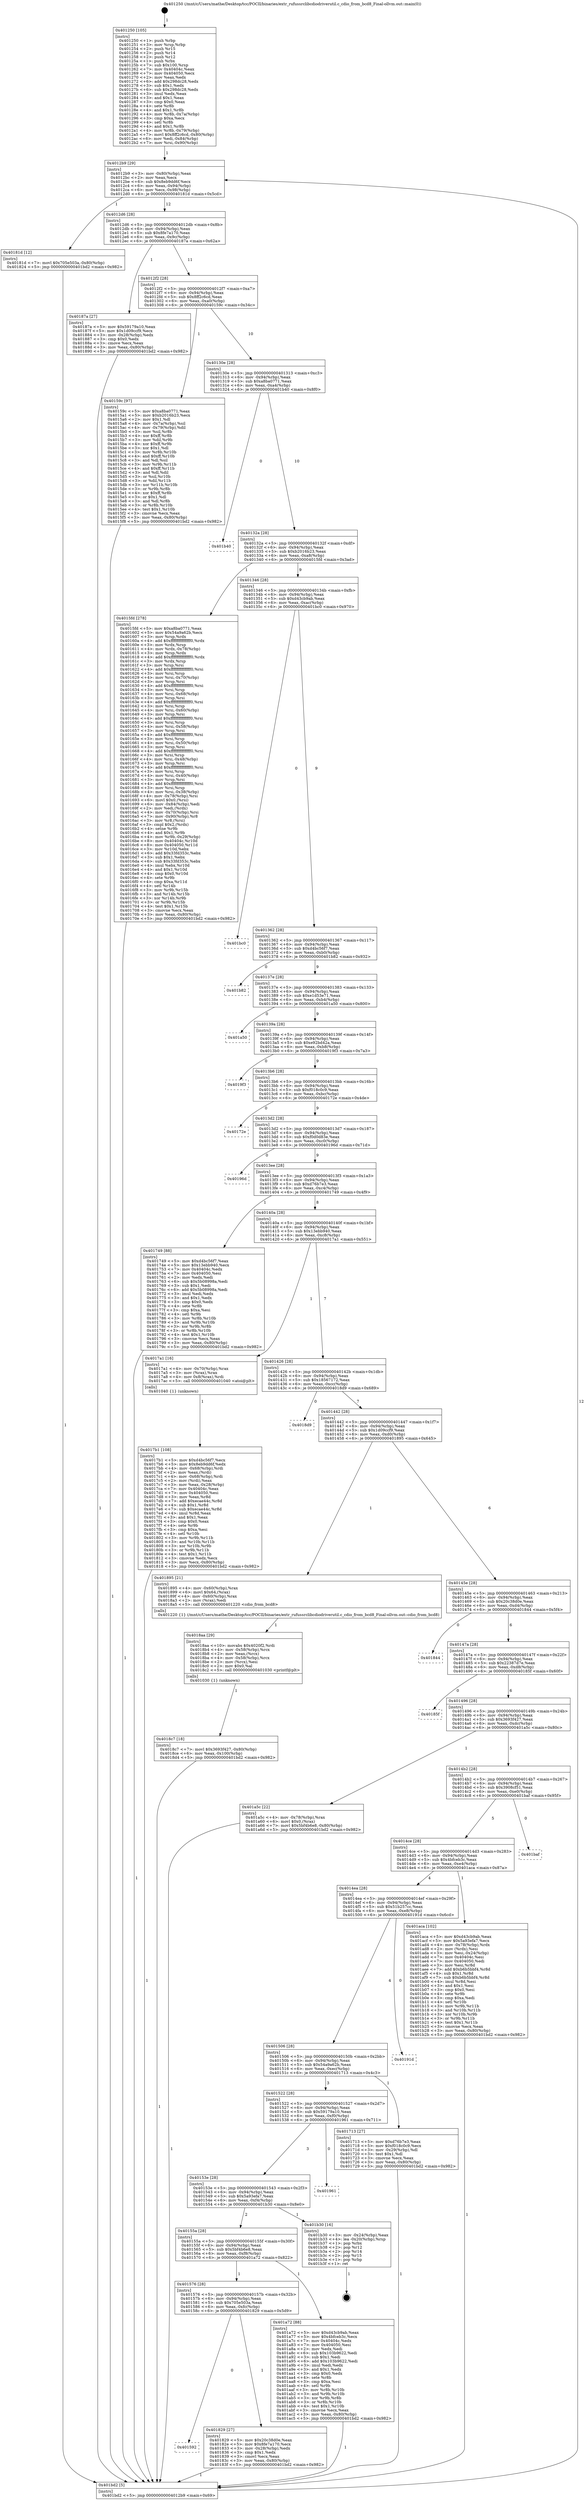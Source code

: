 digraph "0x401250" {
  label = "0x401250 (/mnt/c/Users/mathe/Desktop/tcc/POCII/binaries/extr_rufussrclibcdiodriverutil.c_cdio_from_bcd8_Final-ollvm.out::main(0))"
  labelloc = "t"
  node[shape=record]

  Entry [label="",width=0.3,height=0.3,shape=circle,fillcolor=black,style=filled]
  "0x4012b9" [label="{
     0x4012b9 [29]\l
     | [instrs]\l
     &nbsp;&nbsp;0x4012b9 \<+3\>: mov -0x80(%rbp),%eax\l
     &nbsp;&nbsp;0x4012bc \<+2\>: mov %eax,%ecx\l
     &nbsp;&nbsp;0x4012be \<+6\>: sub $0x8eb9dd6f,%ecx\l
     &nbsp;&nbsp;0x4012c4 \<+6\>: mov %eax,-0x94(%rbp)\l
     &nbsp;&nbsp;0x4012ca \<+6\>: mov %ecx,-0x98(%rbp)\l
     &nbsp;&nbsp;0x4012d0 \<+6\>: je 000000000040181d \<main+0x5cd\>\l
  }"]
  "0x40181d" [label="{
     0x40181d [12]\l
     | [instrs]\l
     &nbsp;&nbsp;0x40181d \<+7\>: movl $0x705e503a,-0x80(%rbp)\l
     &nbsp;&nbsp;0x401824 \<+5\>: jmp 0000000000401bd2 \<main+0x982\>\l
  }"]
  "0x4012d6" [label="{
     0x4012d6 [28]\l
     | [instrs]\l
     &nbsp;&nbsp;0x4012d6 \<+5\>: jmp 00000000004012db \<main+0x8b\>\l
     &nbsp;&nbsp;0x4012db \<+6\>: mov -0x94(%rbp),%eax\l
     &nbsp;&nbsp;0x4012e1 \<+5\>: sub $0x8fe7a170,%eax\l
     &nbsp;&nbsp;0x4012e6 \<+6\>: mov %eax,-0x9c(%rbp)\l
     &nbsp;&nbsp;0x4012ec \<+6\>: je 000000000040187a \<main+0x62a\>\l
  }"]
  Exit [label="",width=0.3,height=0.3,shape=circle,fillcolor=black,style=filled,peripheries=2]
  "0x40187a" [label="{
     0x40187a [27]\l
     | [instrs]\l
     &nbsp;&nbsp;0x40187a \<+5\>: mov $0x59179a10,%eax\l
     &nbsp;&nbsp;0x40187f \<+5\>: mov $0x1d09ccf9,%ecx\l
     &nbsp;&nbsp;0x401884 \<+3\>: mov -0x28(%rbp),%edx\l
     &nbsp;&nbsp;0x401887 \<+3\>: cmp $0x0,%edx\l
     &nbsp;&nbsp;0x40188a \<+3\>: cmove %ecx,%eax\l
     &nbsp;&nbsp;0x40188d \<+3\>: mov %eax,-0x80(%rbp)\l
     &nbsp;&nbsp;0x401890 \<+5\>: jmp 0000000000401bd2 \<main+0x982\>\l
  }"]
  "0x4012f2" [label="{
     0x4012f2 [28]\l
     | [instrs]\l
     &nbsp;&nbsp;0x4012f2 \<+5\>: jmp 00000000004012f7 \<main+0xa7\>\l
     &nbsp;&nbsp;0x4012f7 \<+6\>: mov -0x94(%rbp),%eax\l
     &nbsp;&nbsp;0x4012fd \<+5\>: sub $0x8ff2c6cd,%eax\l
     &nbsp;&nbsp;0x401302 \<+6\>: mov %eax,-0xa0(%rbp)\l
     &nbsp;&nbsp;0x401308 \<+6\>: je 000000000040159c \<main+0x34c\>\l
  }"]
  "0x4018c7" [label="{
     0x4018c7 [18]\l
     | [instrs]\l
     &nbsp;&nbsp;0x4018c7 \<+7\>: movl $0x3693f427,-0x80(%rbp)\l
     &nbsp;&nbsp;0x4018ce \<+6\>: mov %eax,-0x100(%rbp)\l
     &nbsp;&nbsp;0x4018d4 \<+5\>: jmp 0000000000401bd2 \<main+0x982\>\l
  }"]
  "0x40159c" [label="{
     0x40159c [97]\l
     | [instrs]\l
     &nbsp;&nbsp;0x40159c \<+5\>: mov $0xa8ba0771,%eax\l
     &nbsp;&nbsp;0x4015a1 \<+5\>: mov $0xb2016b23,%ecx\l
     &nbsp;&nbsp;0x4015a6 \<+2\>: mov $0x1,%dl\l
     &nbsp;&nbsp;0x4015a8 \<+4\>: mov -0x7a(%rbp),%sil\l
     &nbsp;&nbsp;0x4015ac \<+4\>: mov -0x79(%rbp),%dil\l
     &nbsp;&nbsp;0x4015b0 \<+3\>: mov %sil,%r8b\l
     &nbsp;&nbsp;0x4015b3 \<+4\>: xor $0xff,%r8b\l
     &nbsp;&nbsp;0x4015b7 \<+3\>: mov %dil,%r9b\l
     &nbsp;&nbsp;0x4015ba \<+4\>: xor $0xff,%r9b\l
     &nbsp;&nbsp;0x4015be \<+3\>: xor $0x1,%dl\l
     &nbsp;&nbsp;0x4015c1 \<+3\>: mov %r8b,%r10b\l
     &nbsp;&nbsp;0x4015c4 \<+4\>: and $0xff,%r10b\l
     &nbsp;&nbsp;0x4015c8 \<+3\>: and %dl,%sil\l
     &nbsp;&nbsp;0x4015cb \<+3\>: mov %r9b,%r11b\l
     &nbsp;&nbsp;0x4015ce \<+4\>: and $0xff,%r11b\l
     &nbsp;&nbsp;0x4015d2 \<+3\>: and %dl,%dil\l
     &nbsp;&nbsp;0x4015d5 \<+3\>: or %sil,%r10b\l
     &nbsp;&nbsp;0x4015d8 \<+3\>: or %dil,%r11b\l
     &nbsp;&nbsp;0x4015db \<+3\>: xor %r11b,%r10b\l
     &nbsp;&nbsp;0x4015de \<+3\>: or %r9b,%r8b\l
     &nbsp;&nbsp;0x4015e1 \<+4\>: xor $0xff,%r8b\l
     &nbsp;&nbsp;0x4015e5 \<+3\>: or $0x1,%dl\l
     &nbsp;&nbsp;0x4015e8 \<+3\>: and %dl,%r8b\l
     &nbsp;&nbsp;0x4015eb \<+3\>: or %r8b,%r10b\l
     &nbsp;&nbsp;0x4015ee \<+4\>: test $0x1,%r10b\l
     &nbsp;&nbsp;0x4015f2 \<+3\>: cmovne %ecx,%eax\l
     &nbsp;&nbsp;0x4015f5 \<+3\>: mov %eax,-0x80(%rbp)\l
     &nbsp;&nbsp;0x4015f8 \<+5\>: jmp 0000000000401bd2 \<main+0x982\>\l
  }"]
  "0x40130e" [label="{
     0x40130e [28]\l
     | [instrs]\l
     &nbsp;&nbsp;0x40130e \<+5\>: jmp 0000000000401313 \<main+0xc3\>\l
     &nbsp;&nbsp;0x401313 \<+6\>: mov -0x94(%rbp),%eax\l
     &nbsp;&nbsp;0x401319 \<+5\>: sub $0xa8ba0771,%eax\l
     &nbsp;&nbsp;0x40131e \<+6\>: mov %eax,-0xa4(%rbp)\l
     &nbsp;&nbsp;0x401324 \<+6\>: je 0000000000401b40 \<main+0x8f0\>\l
  }"]
  "0x401bd2" [label="{
     0x401bd2 [5]\l
     | [instrs]\l
     &nbsp;&nbsp;0x401bd2 \<+5\>: jmp 00000000004012b9 \<main+0x69\>\l
  }"]
  "0x401250" [label="{
     0x401250 [105]\l
     | [instrs]\l
     &nbsp;&nbsp;0x401250 \<+1\>: push %rbp\l
     &nbsp;&nbsp;0x401251 \<+3\>: mov %rsp,%rbp\l
     &nbsp;&nbsp;0x401254 \<+2\>: push %r15\l
     &nbsp;&nbsp;0x401256 \<+2\>: push %r14\l
     &nbsp;&nbsp;0x401258 \<+2\>: push %r12\l
     &nbsp;&nbsp;0x40125a \<+1\>: push %rbx\l
     &nbsp;&nbsp;0x40125b \<+7\>: sub $0x100,%rsp\l
     &nbsp;&nbsp;0x401262 \<+7\>: mov 0x40404c,%eax\l
     &nbsp;&nbsp;0x401269 \<+7\>: mov 0x404050,%ecx\l
     &nbsp;&nbsp;0x401270 \<+2\>: mov %eax,%edx\l
     &nbsp;&nbsp;0x401272 \<+6\>: add $0x298dc28,%edx\l
     &nbsp;&nbsp;0x401278 \<+3\>: sub $0x1,%edx\l
     &nbsp;&nbsp;0x40127b \<+6\>: sub $0x298dc28,%edx\l
     &nbsp;&nbsp;0x401281 \<+3\>: imul %edx,%eax\l
     &nbsp;&nbsp;0x401284 \<+3\>: and $0x1,%eax\l
     &nbsp;&nbsp;0x401287 \<+3\>: cmp $0x0,%eax\l
     &nbsp;&nbsp;0x40128a \<+4\>: sete %r8b\l
     &nbsp;&nbsp;0x40128e \<+4\>: and $0x1,%r8b\l
     &nbsp;&nbsp;0x401292 \<+4\>: mov %r8b,-0x7a(%rbp)\l
     &nbsp;&nbsp;0x401296 \<+3\>: cmp $0xa,%ecx\l
     &nbsp;&nbsp;0x401299 \<+4\>: setl %r8b\l
     &nbsp;&nbsp;0x40129d \<+4\>: and $0x1,%r8b\l
     &nbsp;&nbsp;0x4012a1 \<+4\>: mov %r8b,-0x79(%rbp)\l
     &nbsp;&nbsp;0x4012a5 \<+7\>: movl $0x8ff2c6cd,-0x80(%rbp)\l
     &nbsp;&nbsp;0x4012ac \<+6\>: mov %edi,-0x84(%rbp)\l
     &nbsp;&nbsp;0x4012b2 \<+7\>: mov %rsi,-0x90(%rbp)\l
  }"]
  "0x4018aa" [label="{
     0x4018aa [29]\l
     | [instrs]\l
     &nbsp;&nbsp;0x4018aa \<+10\>: movabs $0x4020f2,%rdi\l
     &nbsp;&nbsp;0x4018b4 \<+4\>: mov -0x58(%rbp),%rcx\l
     &nbsp;&nbsp;0x4018b8 \<+2\>: mov %eax,(%rcx)\l
     &nbsp;&nbsp;0x4018ba \<+4\>: mov -0x58(%rbp),%rcx\l
     &nbsp;&nbsp;0x4018be \<+2\>: mov (%rcx),%esi\l
     &nbsp;&nbsp;0x4018c0 \<+2\>: mov $0x0,%al\l
     &nbsp;&nbsp;0x4018c2 \<+5\>: call 0000000000401030 \<printf@plt\>\l
     | [calls]\l
     &nbsp;&nbsp;0x401030 \{1\} (unknown)\l
  }"]
  "0x401b40" [label="{
     0x401b40\l
  }", style=dashed]
  "0x40132a" [label="{
     0x40132a [28]\l
     | [instrs]\l
     &nbsp;&nbsp;0x40132a \<+5\>: jmp 000000000040132f \<main+0xdf\>\l
     &nbsp;&nbsp;0x40132f \<+6\>: mov -0x94(%rbp),%eax\l
     &nbsp;&nbsp;0x401335 \<+5\>: sub $0xb2016b23,%eax\l
     &nbsp;&nbsp;0x40133a \<+6\>: mov %eax,-0xa8(%rbp)\l
     &nbsp;&nbsp;0x401340 \<+6\>: je 00000000004015fd \<main+0x3ad\>\l
  }"]
  "0x401592" [label="{
     0x401592\l
  }", style=dashed]
  "0x4015fd" [label="{
     0x4015fd [278]\l
     | [instrs]\l
     &nbsp;&nbsp;0x4015fd \<+5\>: mov $0xa8ba0771,%eax\l
     &nbsp;&nbsp;0x401602 \<+5\>: mov $0x54a9a62b,%ecx\l
     &nbsp;&nbsp;0x401607 \<+3\>: mov %rsp,%rdx\l
     &nbsp;&nbsp;0x40160a \<+4\>: add $0xfffffffffffffff0,%rdx\l
     &nbsp;&nbsp;0x40160e \<+3\>: mov %rdx,%rsp\l
     &nbsp;&nbsp;0x401611 \<+4\>: mov %rdx,-0x78(%rbp)\l
     &nbsp;&nbsp;0x401615 \<+3\>: mov %rsp,%rdx\l
     &nbsp;&nbsp;0x401618 \<+4\>: add $0xfffffffffffffff0,%rdx\l
     &nbsp;&nbsp;0x40161c \<+3\>: mov %rdx,%rsp\l
     &nbsp;&nbsp;0x40161f \<+3\>: mov %rsp,%rsi\l
     &nbsp;&nbsp;0x401622 \<+4\>: add $0xfffffffffffffff0,%rsi\l
     &nbsp;&nbsp;0x401626 \<+3\>: mov %rsi,%rsp\l
     &nbsp;&nbsp;0x401629 \<+4\>: mov %rsi,-0x70(%rbp)\l
     &nbsp;&nbsp;0x40162d \<+3\>: mov %rsp,%rsi\l
     &nbsp;&nbsp;0x401630 \<+4\>: add $0xfffffffffffffff0,%rsi\l
     &nbsp;&nbsp;0x401634 \<+3\>: mov %rsi,%rsp\l
     &nbsp;&nbsp;0x401637 \<+4\>: mov %rsi,-0x68(%rbp)\l
     &nbsp;&nbsp;0x40163b \<+3\>: mov %rsp,%rsi\l
     &nbsp;&nbsp;0x40163e \<+4\>: add $0xfffffffffffffff0,%rsi\l
     &nbsp;&nbsp;0x401642 \<+3\>: mov %rsi,%rsp\l
     &nbsp;&nbsp;0x401645 \<+4\>: mov %rsi,-0x60(%rbp)\l
     &nbsp;&nbsp;0x401649 \<+3\>: mov %rsp,%rsi\l
     &nbsp;&nbsp;0x40164c \<+4\>: add $0xfffffffffffffff0,%rsi\l
     &nbsp;&nbsp;0x401650 \<+3\>: mov %rsi,%rsp\l
     &nbsp;&nbsp;0x401653 \<+4\>: mov %rsi,-0x58(%rbp)\l
     &nbsp;&nbsp;0x401657 \<+3\>: mov %rsp,%rsi\l
     &nbsp;&nbsp;0x40165a \<+4\>: add $0xfffffffffffffff0,%rsi\l
     &nbsp;&nbsp;0x40165e \<+3\>: mov %rsi,%rsp\l
     &nbsp;&nbsp;0x401661 \<+4\>: mov %rsi,-0x50(%rbp)\l
     &nbsp;&nbsp;0x401665 \<+3\>: mov %rsp,%rsi\l
     &nbsp;&nbsp;0x401668 \<+4\>: add $0xfffffffffffffff0,%rsi\l
     &nbsp;&nbsp;0x40166c \<+3\>: mov %rsi,%rsp\l
     &nbsp;&nbsp;0x40166f \<+4\>: mov %rsi,-0x48(%rbp)\l
     &nbsp;&nbsp;0x401673 \<+3\>: mov %rsp,%rsi\l
     &nbsp;&nbsp;0x401676 \<+4\>: add $0xfffffffffffffff0,%rsi\l
     &nbsp;&nbsp;0x40167a \<+3\>: mov %rsi,%rsp\l
     &nbsp;&nbsp;0x40167d \<+4\>: mov %rsi,-0x40(%rbp)\l
     &nbsp;&nbsp;0x401681 \<+3\>: mov %rsp,%rsi\l
     &nbsp;&nbsp;0x401684 \<+4\>: add $0xfffffffffffffff0,%rsi\l
     &nbsp;&nbsp;0x401688 \<+3\>: mov %rsi,%rsp\l
     &nbsp;&nbsp;0x40168b \<+4\>: mov %rsi,-0x38(%rbp)\l
     &nbsp;&nbsp;0x40168f \<+4\>: mov -0x78(%rbp),%rsi\l
     &nbsp;&nbsp;0x401693 \<+6\>: movl $0x0,(%rsi)\l
     &nbsp;&nbsp;0x401699 \<+6\>: mov -0x84(%rbp),%edi\l
     &nbsp;&nbsp;0x40169f \<+2\>: mov %edi,(%rdx)\l
     &nbsp;&nbsp;0x4016a1 \<+4\>: mov -0x70(%rbp),%rsi\l
     &nbsp;&nbsp;0x4016a5 \<+7\>: mov -0x90(%rbp),%r8\l
     &nbsp;&nbsp;0x4016ac \<+3\>: mov %r8,(%rsi)\l
     &nbsp;&nbsp;0x4016af \<+3\>: cmpl $0x2,(%rdx)\l
     &nbsp;&nbsp;0x4016b2 \<+4\>: setne %r9b\l
     &nbsp;&nbsp;0x4016b6 \<+4\>: and $0x1,%r9b\l
     &nbsp;&nbsp;0x4016ba \<+4\>: mov %r9b,-0x29(%rbp)\l
     &nbsp;&nbsp;0x4016be \<+8\>: mov 0x40404c,%r10d\l
     &nbsp;&nbsp;0x4016c6 \<+8\>: mov 0x404050,%r11d\l
     &nbsp;&nbsp;0x4016ce \<+3\>: mov %r10d,%ebx\l
     &nbsp;&nbsp;0x4016d1 \<+6\>: add $0x33fd353c,%ebx\l
     &nbsp;&nbsp;0x4016d7 \<+3\>: sub $0x1,%ebx\l
     &nbsp;&nbsp;0x4016da \<+6\>: sub $0x33fd353c,%ebx\l
     &nbsp;&nbsp;0x4016e0 \<+4\>: imul %ebx,%r10d\l
     &nbsp;&nbsp;0x4016e4 \<+4\>: and $0x1,%r10d\l
     &nbsp;&nbsp;0x4016e8 \<+4\>: cmp $0x0,%r10d\l
     &nbsp;&nbsp;0x4016ec \<+4\>: sete %r9b\l
     &nbsp;&nbsp;0x4016f0 \<+4\>: cmp $0xa,%r11d\l
     &nbsp;&nbsp;0x4016f4 \<+4\>: setl %r14b\l
     &nbsp;&nbsp;0x4016f8 \<+3\>: mov %r9b,%r15b\l
     &nbsp;&nbsp;0x4016fb \<+3\>: and %r14b,%r15b\l
     &nbsp;&nbsp;0x4016fe \<+3\>: xor %r14b,%r9b\l
     &nbsp;&nbsp;0x401701 \<+3\>: or %r9b,%r15b\l
     &nbsp;&nbsp;0x401704 \<+4\>: test $0x1,%r15b\l
     &nbsp;&nbsp;0x401708 \<+3\>: cmovne %ecx,%eax\l
     &nbsp;&nbsp;0x40170b \<+3\>: mov %eax,-0x80(%rbp)\l
     &nbsp;&nbsp;0x40170e \<+5\>: jmp 0000000000401bd2 \<main+0x982\>\l
  }"]
  "0x401346" [label="{
     0x401346 [28]\l
     | [instrs]\l
     &nbsp;&nbsp;0x401346 \<+5\>: jmp 000000000040134b \<main+0xfb\>\l
     &nbsp;&nbsp;0x40134b \<+6\>: mov -0x94(%rbp),%eax\l
     &nbsp;&nbsp;0x401351 \<+5\>: sub $0xd43cb9ab,%eax\l
     &nbsp;&nbsp;0x401356 \<+6\>: mov %eax,-0xac(%rbp)\l
     &nbsp;&nbsp;0x40135c \<+6\>: je 0000000000401bc0 \<main+0x970\>\l
  }"]
  "0x401829" [label="{
     0x401829 [27]\l
     | [instrs]\l
     &nbsp;&nbsp;0x401829 \<+5\>: mov $0x20c38d0e,%eax\l
     &nbsp;&nbsp;0x40182e \<+5\>: mov $0x8fe7a170,%ecx\l
     &nbsp;&nbsp;0x401833 \<+3\>: mov -0x28(%rbp),%edx\l
     &nbsp;&nbsp;0x401836 \<+3\>: cmp $0x1,%edx\l
     &nbsp;&nbsp;0x401839 \<+3\>: cmovl %ecx,%eax\l
     &nbsp;&nbsp;0x40183c \<+3\>: mov %eax,-0x80(%rbp)\l
     &nbsp;&nbsp;0x40183f \<+5\>: jmp 0000000000401bd2 \<main+0x982\>\l
  }"]
  "0x401576" [label="{
     0x401576 [28]\l
     | [instrs]\l
     &nbsp;&nbsp;0x401576 \<+5\>: jmp 000000000040157b \<main+0x32b\>\l
     &nbsp;&nbsp;0x40157b \<+6\>: mov -0x94(%rbp),%eax\l
     &nbsp;&nbsp;0x401581 \<+5\>: sub $0x705e503a,%eax\l
     &nbsp;&nbsp;0x401586 \<+6\>: mov %eax,-0xfc(%rbp)\l
     &nbsp;&nbsp;0x40158c \<+6\>: je 0000000000401829 \<main+0x5d9\>\l
  }"]
  "0x401bc0" [label="{
     0x401bc0\l
  }", style=dashed]
  "0x401362" [label="{
     0x401362 [28]\l
     | [instrs]\l
     &nbsp;&nbsp;0x401362 \<+5\>: jmp 0000000000401367 \<main+0x117\>\l
     &nbsp;&nbsp;0x401367 \<+6\>: mov -0x94(%rbp),%eax\l
     &nbsp;&nbsp;0x40136d \<+5\>: sub $0xd4bc56f7,%eax\l
     &nbsp;&nbsp;0x401372 \<+6\>: mov %eax,-0xb0(%rbp)\l
     &nbsp;&nbsp;0x401378 \<+6\>: je 0000000000401b82 \<main+0x932\>\l
  }"]
  "0x401a72" [label="{
     0x401a72 [88]\l
     | [instrs]\l
     &nbsp;&nbsp;0x401a72 \<+5\>: mov $0xd43cb9ab,%eax\l
     &nbsp;&nbsp;0x401a77 \<+5\>: mov $0x4bfceb3c,%ecx\l
     &nbsp;&nbsp;0x401a7c \<+7\>: mov 0x40404c,%edx\l
     &nbsp;&nbsp;0x401a83 \<+7\>: mov 0x404050,%esi\l
     &nbsp;&nbsp;0x401a8a \<+2\>: mov %edx,%edi\l
     &nbsp;&nbsp;0x401a8c \<+6\>: sub $0x103b9622,%edi\l
     &nbsp;&nbsp;0x401a92 \<+3\>: sub $0x1,%edi\l
     &nbsp;&nbsp;0x401a95 \<+6\>: add $0x103b9622,%edi\l
     &nbsp;&nbsp;0x401a9b \<+3\>: imul %edi,%edx\l
     &nbsp;&nbsp;0x401a9e \<+3\>: and $0x1,%edx\l
     &nbsp;&nbsp;0x401aa1 \<+3\>: cmp $0x0,%edx\l
     &nbsp;&nbsp;0x401aa4 \<+4\>: sete %r8b\l
     &nbsp;&nbsp;0x401aa8 \<+3\>: cmp $0xa,%esi\l
     &nbsp;&nbsp;0x401aab \<+4\>: setl %r9b\l
     &nbsp;&nbsp;0x401aaf \<+3\>: mov %r8b,%r10b\l
     &nbsp;&nbsp;0x401ab2 \<+3\>: and %r9b,%r10b\l
     &nbsp;&nbsp;0x401ab5 \<+3\>: xor %r9b,%r8b\l
     &nbsp;&nbsp;0x401ab8 \<+3\>: or %r8b,%r10b\l
     &nbsp;&nbsp;0x401abb \<+4\>: test $0x1,%r10b\l
     &nbsp;&nbsp;0x401abf \<+3\>: cmovne %ecx,%eax\l
     &nbsp;&nbsp;0x401ac2 \<+3\>: mov %eax,-0x80(%rbp)\l
     &nbsp;&nbsp;0x401ac5 \<+5\>: jmp 0000000000401bd2 \<main+0x982\>\l
  }"]
  "0x401b82" [label="{
     0x401b82\l
  }", style=dashed]
  "0x40137e" [label="{
     0x40137e [28]\l
     | [instrs]\l
     &nbsp;&nbsp;0x40137e \<+5\>: jmp 0000000000401383 \<main+0x133\>\l
     &nbsp;&nbsp;0x401383 \<+6\>: mov -0x94(%rbp),%eax\l
     &nbsp;&nbsp;0x401389 \<+5\>: sub $0xe1d53e71,%eax\l
     &nbsp;&nbsp;0x40138e \<+6\>: mov %eax,-0xb4(%rbp)\l
     &nbsp;&nbsp;0x401394 \<+6\>: je 0000000000401a50 \<main+0x800\>\l
  }"]
  "0x40155a" [label="{
     0x40155a [28]\l
     | [instrs]\l
     &nbsp;&nbsp;0x40155a \<+5\>: jmp 000000000040155f \<main+0x30f\>\l
     &nbsp;&nbsp;0x40155f \<+6\>: mov -0x94(%rbp),%eax\l
     &nbsp;&nbsp;0x401565 \<+5\>: sub $0x5bf4b6e8,%eax\l
     &nbsp;&nbsp;0x40156a \<+6\>: mov %eax,-0xf8(%rbp)\l
     &nbsp;&nbsp;0x401570 \<+6\>: je 0000000000401a72 \<main+0x822\>\l
  }"]
  "0x401a50" [label="{
     0x401a50\l
  }", style=dashed]
  "0x40139a" [label="{
     0x40139a [28]\l
     | [instrs]\l
     &nbsp;&nbsp;0x40139a \<+5\>: jmp 000000000040139f \<main+0x14f\>\l
     &nbsp;&nbsp;0x40139f \<+6\>: mov -0x94(%rbp),%eax\l
     &nbsp;&nbsp;0x4013a5 \<+5\>: sub $0xe92bd42a,%eax\l
     &nbsp;&nbsp;0x4013aa \<+6\>: mov %eax,-0xb8(%rbp)\l
     &nbsp;&nbsp;0x4013b0 \<+6\>: je 00000000004019f3 \<main+0x7a3\>\l
  }"]
  "0x401b30" [label="{
     0x401b30 [16]\l
     | [instrs]\l
     &nbsp;&nbsp;0x401b30 \<+3\>: mov -0x24(%rbp),%eax\l
     &nbsp;&nbsp;0x401b33 \<+4\>: lea -0x20(%rbp),%rsp\l
     &nbsp;&nbsp;0x401b37 \<+1\>: pop %rbx\l
     &nbsp;&nbsp;0x401b38 \<+2\>: pop %r12\l
     &nbsp;&nbsp;0x401b3a \<+2\>: pop %r14\l
     &nbsp;&nbsp;0x401b3c \<+2\>: pop %r15\l
     &nbsp;&nbsp;0x401b3e \<+1\>: pop %rbp\l
     &nbsp;&nbsp;0x401b3f \<+1\>: ret\l
  }"]
  "0x4019f3" [label="{
     0x4019f3\l
  }", style=dashed]
  "0x4013b6" [label="{
     0x4013b6 [28]\l
     | [instrs]\l
     &nbsp;&nbsp;0x4013b6 \<+5\>: jmp 00000000004013bb \<main+0x16b\>\l
     &nbsp;&nbsp;0x4013bb \<+6\>: mov -0x94(%rbp),%eax\l
     &nbsp;&nbsp;0x4013c1 \<+5\>: sub $0xf018c0c9,%eax\l
     &nbsp;&nbsp;0x4013c6 \<+6\>: mov %eax,-0xbc(%rbp)\l
     &nbsp;&nbsp;0x4013cc \<+6\>: je 000000000040172e \<main+0x4de\>\l
  }"]
  "0x40153e" [label="{
     0x40153e [28]\l
     | [instrs]\l
     &nbsp;&nbsp;0x40153e \<+5\>: jmp 0000000000401543 \<main+0x2f3\>\l
     &nbsp;&nbsp;0x401543 \<+6\>: mov -0x94(%rbp),%eax\l
     &nbsp;&nbsp;0x401549 \<+5\>: sub $0x5a93efa7,%eax\l
     &nbsp;&nbsp;0x40154e \<+6\>: mov %eax,-0xf4(%rbp)\l
     &nbsp;&nbsp;0x401554 \<+6\>: je 0000000000401b30 \<main+0x8e0\>\l
  }"]
  "0x40172e" [label="{
     0x40172e\l
  }", style=dashed]
  "0x4013d2" [label="{
     0x4013d2 [28]\l
     | [instrs]\l
     &nbsp;&nbsp;0x4013d2 \<+5\>: jmp 00000000004013d7 \<main+0x187\>\l
     &nbsp;&nbsp;0x4013d7 \<+6\>: mov -0x94(%rbp),%eax\l
     &nbsp;&nbsp;0x4013dd \<+5\>: sub $0xf0d0d83e,%eax\l
     &nbsp;&nbsp;0x4013e2 \<+6\>: mov %eax,-0xc0(%rbp)\l
     &nbsp;&nbsp;0x4013e8 \<+6\>: je 000000000040196d \<main+0x71d\>\l
  }"]
  "0x401961" [label="{
     0x401961\l
  }", style=dashed]
  "0x40196d" [label="{
     0x40196d\l
  }", style=dashed]
  "0x4013ee" [label="{
     0x4013ee [28]\l
     | [instrs]\l
     &nbsp;&nbsp;0x4013ee \<+5\>: jmp 00000000004013f3 \<main+0x1a3\>\l
     &nbsp;&nbsp;0x4013f3 \<+6\>: mov -0x94(%rbp),%eax\l
     &nbsp;&nbsp;0x4013f9 \<+5\>: sub $0xd76b7e3,%eax\l
     &nbsp;&nbsp;0x4013fe \<+6\>: mov %eax,-0xc4(%rbp)\l
     &nbsp;&nbsp;0x401404 \<+6\>: je 0000000000401749 \<main+0x4f9\>\l
  }"]
  "0x4017b1" [label="{
     0x4017b1 [108]\l
     | [instrs]\l
     &nbsp;&nbsp;0x4017b1 \<+5\>: mov $0xd4bc56f7,%ecx\l
     &nbsp;&nbsp;0x4017b6 \<+5\>: mov $0x8eb9dd6f,%edx\l
     &nbsp;&nbsp;0x4017bb \<+4\>: mov -0x68(%rbp),%rdi\l
     &nbsp;&nbsp;0x4017bf \<+2\>: mov %eax,(%rdi)\l
     &nbsp;&nbsp;0x4017c1 \<+4\>: mov -0x68(%rbp),%rdi\l
     &nbsp;&nbsp;0x4017c5 \<+2\>: mov (%rdi),%eax\l
     &nbsp;&nbsp;0x4017c7 \<+3\>: mov %eax,-0x28(%rbp)\l
     &nbsp;&nbsp;0x4017ca \<+7\>: mov 0x40404c,%eax\l
     &nbsp;&nbsp;0x4017d1 \<+7\>: mov 0x404050,%esi\l
     &nbsp;&nbsp;0x4017d8 \<+3\>: mov %eax,%r8d\l
     &nbsp;&nbsp;0x4017db \<+7\>: add $0xecae44c,%r8d\l
     &nbsp;&nbsp;0x4017e2 \<+4\>: sub $0x1,%r8d\l
     &nbsp;&nbsp;0x4017e6 \<+7\>: sub $0xecae44c,%r8d\l
     &nbsp;&nbsp;0x4017ed \<+4\>: imul %r8d,%eax\l
     &nbsp;&nbsp;0x4017f1 \<+3\>: and $0x1,%eax\l
     &nbsp;&nbsp;0x4017f4 \<+3\>: cmp $0x0,%eax\l
     &nbsp;&nbsp;0x4017f7 \<+4\>: sete %r9b\l
     &nbsp;&nbsp;0x4017fb \<+3\>: cmp $0xa,%esi\l
     &nbsp;&nbsp;0x4017fe \<+4\>: setl %r10b\l
     &nbsp;&nbsp;0x401802 \<+3\>: mov %r9b,%r11b\l
     &nbsp;&nbsp;0x401805 \<+3\>: and %r10b,%r11b\l
     &nbsp;&nbsp;0x401808 \<+3\>: xor %r10b,%r9b\l
     &nbsp;&nbsp;0x40180b \<+3\>: or %r9b,%r11b\l
     &nbsp;&nbsp;0x40180e \<+4\>: test $0x1,%r11b\l
     &nbsp;&nbsp;0x401812 \<+3\>: cmovne %edx,%ecx\l
     &nbsp;&nbsp;0x401815 \<+3\>: mov %ecx,-0x80(%rbp)\l
     &nbsp;&nbsp;0x401818 \<+5\>: jmp 0000000000401bd2 \<main+0x982\>\l
  }"]
  "0x401749" [label="{
     0x401749 [88]\l
     | [instrs]\l
     &nbsp;&nbsp;0x401749 \<+5\>: mov $0xd4bc56f7,%eax\l
     &nbsp;&nbsp;0x40174e \<+5\>: mov $0x13ebb940,%ecx\l
     &nbsp;&nbsp;0x401753 \<+7\>: mov 0x40404c,%edx\l
     &nbsp;&nbsp;0x40175a \<+7\>: mov 0x404050,%esi\l
     &nbsp;&nbsp;0x401761 \<+2\>: mov %edx,%edi\l
     &nbsp;&nbsp;0x401763 \<+6\>: sub $0x5b08998a,%edi\l
     &nbsp;&nbsp;0x401769 \<+3\>: sub $0x1,%edi\l
     &nbsp;&nbsp;0x40176c \<+6\>: add $0x5b08998a,%edi\l
     &nbsp;&nbsp;0x401772 \<+3\>: imul %edi,%edx\l
     &nbsp;&nbsp;0x401775 \<+3\>: and $0x1,%edx\l
     &nbsp;&nbsp;0x401778 \<+3\>: cmp $0x0,%edx\l
     &nbsp;&nbsp;0x40177b \<+4\>: sete %r8b\l
     &nbsp;&nbsp;0x40177f \<+3\>: cmp $0xa,%esi\l
     &nbsp;&nbsp;0x401782 \<+4\>: setl %r9b\l
     &nbsp;&nbsp;0x401786 \<+3\>: mov %r8b,%r10b\l
     &nbsp;&nbsp;0x401789 \<+3\>: and %r9b,%r10b\l
     &nbsp;&nbsp;0x40178c \<+3\>: xor %r9b,%r8b\l
     &nbsp;&nbsp;0x40178f \<+3\>: or %r8b,%r10b\l
     &nbsp;&nbsp;0x401792 \<+4\>: test $0x1,%r10b\l
     &nbsp;&nbsp;0x401796 \<+3\>: cmovne %ecx,%eax\l
     &nbsp;&nbsp;0x401799 \<+3\>: mov %eax,-0x80(%rbp)\l
     &nbsp;&nbsp;0x40179c \<+5\>: jmp 0000000000401bd2 \<main+0x982\>\l
  }"]
  "0x40140a" [label="{
     0x40140a [28]\l
     | [instrs]\l
     &nbsp;&nbsp;0x40140a \<+5\>: jmp 000000000040140f \<main+0x1bf\>\l
     &nbsp;&nbsp;0x40140f \<+6\>: mov -0x94(%rbp),%eax\l
     &nbsp;&nbsp;0x401415 \<+5\>: sub $0x13ebb940,%eax\l
     &nbsp;&nbsp;0x40141a \<+6\>: mov %eax,-0xc8(%rbp)\l
     &nbsp;&nbsp;0x401420 \<+6\>: je 00000000004017a1 \<main+0x551\>\l
  }"]
  "0x401522" [label="{
     0x401522 [28]\l
     | [instrs]\l
     &nbsp;&nbsp;0x401522 \<+5\>: jmp 0000000000401527 \<main+0x2d7\>\l
     &nbsp;&nbsp;0x401527 \<+6\>: mov -0x94(%rbp),%eax\l
     &nbsp;&nbsp;0x40152d \<+5\>: sub $0x59179a10,%eax\l
     &nbsp;&nbsp;0x401532 \<+6\>: mov %eax,-0xf0(%rbp)\l
     &nbsp;&nbsp;0x401538 \<+6\>: je 0000000000401961 \<main+0x711\>\l
  }"]
  "0x4017a1" [label="{
     0x4017a1 [16]\l
     | [instrs]\l
     &nbsp;&nbsp;0x4017a1 \<+4\>: mov -0x70(%rbp),%rax\l
     &nbsp;&nbsp;0x4017a5 \<+3\>: mov (%rax),%rax\l
     &nbsp;&nbsp;0x4017a8 \<+4\>: mov 0x8(%rax),%rdi\l
     &nbsp;&nbsp;0x4017ac \<+5\>: call 0000000000401040 \<atoi@plt\>\l
     | [calls]\l
     &nbsp;&nbsp;0x401040 \{1\} (unknown)\l
  }"]
  "0x401426" [label="{
     0x401426 [28]\l
     | [instrs]\l
     &nbsp;&nbsp;0x401426 \<+5\>: jmp 000000000040142b \<main+0x1db\>\l
     &nbsp;&nbsp;0x40142b \<+6\>: mov -0x94(%rbp),%eax\l
     &nbsp;&nbsp;0x401431 \<+5\>: sub $0x18567172,%eax\l
     &nbsp;&nbsp;0x401436 \<+6\>: mov %eax,-0xcc(%rbp)\l
     &nbsp;&nbsp;0x40143c \<+6\>: je 00000000004018d9 \<main+0x689\>\l
  }"]
  "0x401713" [label="{
     0x401713 [27]\l
     | [instrs]\l
     &nbsp;&nbsp;0x401713 \<+5\>: mov $0xd76b7e3,%eax\l
     &nbsp;&nbsp;0x401718 \<+5\>: mov $0xf018c0c9,%ecx\l
     &nbsp;&nbsp;0x40171d \<+3\>: mov -0x29(%rbp),%dl\l
     &nbsp;&nbsp;0x401720 \<+3\>: test $0x1,%dl\l
     &nbsp;&nbsp;0x401723 \<+3\>: cmovne %ecx,%eax\l
     &nbsp;&nbsp;0x401726 \<+3\>: mov %eax,-0x80(%rbp)\l
     &nbsp;&nbsp;0x401729 \<+5\>: jmp 0000000000401bd2 \<main+0x982\>\l
  }"]
  "0x4018d9" [label="{
     0x4018d9\l
  }", style=dashed]
  "0x401442" [label="{
     0x401442 [28]\l
     | [instrs]\l
     &nbsp;&nbsp;0x401442 \<+5\>: jmp 0000000000401447 \<main+0x1f7\>\l
     &nbsp;&nbsp;0x401447 \<+6\>: mov -0x94(%rbp),%eax\l
     &nbsp;&nbsp;0x40144d \<+5\>: sub $0x1d09ccf9,%eax\l
     &nbsp;&nbsp;0x401452 \<+6\>: mov %eax,-0xd0(%rbp)\l
     &nbsp;&nbsp;0x401458 \<+6\>: je 0000000000401895 \<main+0x645\>\l
  }"]
  "0x401506" [label="{
     0x401506 [28]\l
     | [instrs]\l
     &nbsp;&nbsp;0x401506 \<+5\>: jmp 000000000040150b \<main+0x2bb\>\l
     &nbsp;&nbsp;0x40150b \<+6\>: mov -0x94(%rbp),%eax\l
     &nbsp;&nbsp;0x401511 \<+5\>: sub $0x54a9a62b,%eax\l
     &nbsp;&nbsp;0x401516 \<+6\>: mov %eax,-0xec(%rbp)\l
     &nbsp;&nbsp;0x40151c \<+6\>: je 0000000000401713 \<main+0x4c3\>\l
  }"]
  "0x401895" [label="{
     0x401895 [21]\l
     | [instrs]\l
     &nbsp;&nbsp;0x401895 \<+4\>: mov -0x60(%rbp),%rax\l
     &nbsp;&nbsp;0x401899 \<+6\>: movl $0x64,(%rax)\l
     &nbsp;&nbsp;0x40189f \<+4\>: mov -0x60(%rbp),%rax\l
     &nbsp;&nbsp;0x4018a3 \<+2\>: mov (%rax),%edi\l
     &nbsp;&nbsp;0x4018a5 \<+5\>: call 0000000000401220 \<cdio_from_bcd8\>\l
     | [calls]\l
     &nbsp;&nbsp;0x401220 \{1\} (/mnt/c/Users/mathe/Desktop/tcc/POCII/binaries/extr_rufussrclibcdiodriverutil.c_cdio_from_bcd8_Final-ollvm.out::cdio_from_bcd8)\l
  }"]
  "0x40145e" [label="{
     0x40145e [28]\l
     | [instrs]\l
     &nbsp;&nbsp;0x40145e \<+5\>: jmp 0000000000401463 \<main+0x213\>\l
     &nbsp;&nbsp;0x401463 \<+6\>: mov -0x94(%rbp),%eax\l
     &nbsp;&nbsp;0x401469 \<+5\>: sub $0x20c38d0e,%eax\l
     &nbsp;&nbsp;0x40146e \<+6\>: mov %eax,-0xd4(%rbp)\l
     &nbsp;&nbsp;0x401474 \<+6\>: je 0000000000401844 \<main+0x5f4\>\l
  }"]
  "0x40191d" [label="{
     0x40191d\l
  }", style=dashed]
  "0x401844" [label="{
     0x401844\l
  }", style=dashed]
  "0x40147a" [label="{
     0x40147a [28]\l
     | [instrs]\l
     &nbsp;&nbsp;0x40147a \<+5\>: jmp 000000000040147f \<main+0x22f\>\l
     &nbsp;&nbsp;0x40147f \<+6\>: mov -0x94(%rbp),%eax\l
     &nbsp;&nbsp;0x401485 \<+5\>: sub $0x22387d7e,%eax\l
     &nbsp;&nbsp;0x40148a \<+6\>: mov %eax,-0xd8(%rbp)\l
     &nbsp;&nbsp;0x401490 \<+6\>: je 000000000040185f \<main+0x60f\>\l
  }"]
  "0x4014ea" [label="{
     0x4014ea [28]\l
     | [instrs]\l
     &nbsp;&nbsp;0x4014ea \<+5\>: jmp 00000000004014ef \<main+0x29f\>\l
     &nbsp;&nbsp;0x4014ef \<+6\>: mov -0x94(%rbp),%eax\l
     &nbsp;&nbsp;0x4014f5 \<+5\>: sub $0x51b257cc,%eax\l
     &nbsp;&nbsp;0x4014fa \<+6\>: mov %eax,-0xe8(%rbp)\l
     &nbsp;&nbsp;0x401500 \<+6\>: je 000000000040191d \<main+0x6cd\>\l
  }"]
  "0x40185f" [label="{
     0x40185f\l
  }", style=dashed]
  "0x401496" [label="{
     0x401496 [28]\l
     | [instrs]\l
     &nbsp;&nbsp;0x401496 \<+5\>: jmp 000000000040149b \<main+0x24b\>\l
     &nbsp;&nbsp;0x40149b \<+6\>: mov -0x94(%rbp),%eax\l
     &nbsp;&nbsp;0x4014a1 \<+5\>: sub $0x3693f427,%eax\l
     &nbsp;&nbsp;0x4014a6 \<+6\>: mov %eax,-0xdc(%rbp)\l
     &nbsp;&nbsp;0x4014ac \<+6\>: je 0000000000401a5c \<main+0x80c\>\l
  }"]
  "0x401aca" [label="{
     0x401aca [102]\l
     | [instrs]\l
     &nbsp;&nbsp;0x401aca \<+5\>: mov $0xd43cb9ab,%eax\l
     &nbsp;&nbsp;0x401acf \<+5\>: mov $0x5a93efa7,%ecx\l
     &nbsp;&nbsp;0x401ad4 \<+4\>: mov -0x78(%rbp),%rdx\l
     &nbsp;&nbsp;0x401ad8 \<+2\>: mov (%rdx),%esi\l
     &nbsp;&nbsp;0x401ada \<+3\>: mov %esi,-0x24(%rbp)\l
     &nbsp;&nbsp;0x401add \<+7\>: mov 0x40404c,%esi\l
     &nbsp;&nbsp;0x401ae4 \<+7\>: mov 0x404050,%edi\l
     &nbsp;&nbsp;0x401aeb \<+3\>: mov %esi,%r8d\l
     &nbsp;&nbsp;0x401aee \<+7\>: add $0xb6b5bbf4,%r8d\l
     &nbsp;&nbsp;0x401af5 \<+4\>: sub $0x1,%r8d\l
     &nbsp;&nbsp;0x401af9 \<+7\>: sub $0xb6b5bbf4,%r8d\l
     &nbsp;&nbsp;0x401b00 \<+4\>: imul %r8d,%esi\l
     &nbsp;&nbsp;0x401b04 \<+3\>: and $0x1,%esi\l
     &nbsp;&nbsp;0x401b07 \<+3\>: cmp $0x0,%esi\l
     &nbsp;&nbsp;0x401b0a \<+4\>: sete %r9b\l
     &nbsp;&nbsp;0x401b0e \<+3\>: cmp $0xa,%edi\l
     &nbsp;&nbsp;0x401b11 \<+4\>: setl %r10b\l
     &nbsp;&nbsp;0x401b15 \<+3\>: mov %r9b,%r11b\l
     &nbsp;&nbsp;0x401b18 \<+3\>: and %r10b,%r11b\l
     &nbsp;&nbsp;0x401b1b \<+3\>: xor %r10b,%r9b\l
     &nbsp;&nbsp;0x401b1e \<+3\>: or %r9b,%r11b\l
     &nbsp;&nbsp;0x401b21 \<+4\>: test $0x1,%r11b\l
     &nbsp;&nbsp;0x401b25 \<+3\>: cmovne %ecx,%eax\l
     &nbsp;&nbsp;0x401b28 \<+3\>: mov %eax,-0x80(%rbp)\l
     &nbsp;&nbsp;0x401b2b \<+5\>: jmp 0000000000401bd2 \<main+0x982\>\l
  }"]
  "0x401a5c" [label="{
     0x401a5c [22]\l
     | [instrs]\l
     &nbsp;&nbsp;0x401a5c \<+4\>: mov -0x78(%rbp),%rax\l
     &nbsp;&nbsp;0x401a60 \<+6\>: movl $0x0,(%rax)\l
     &nbsp;&nbsp;0x401a66 \<+7\>: movl $0x5bf4b6e8,-0x80(%rbp)\l
     &nbsp;&nbsp;0x401a6d \<+5\>: jmp 0000000000401bd2 \<main+0x982\>\l
  }"]
  "0x4014b2" [label="{
     0x4014b2 [28]\l
     | [instrs]\l
     &nbsp;&nbsp;0x4014b2 \<+5\>: jmp 00000000004014b7 \<main+0x267\>\l
     &nbsp;&nbsp;0x4014b7 \<+6\>: mov -0x94(%rbp),%eax\l
     &nbsp;&nbsp;0x4014bd \<+5\>: sub $0x3908cf51,%eax\l
     &nbsp;&nbsp;0x4014c2 \<+6\>: mov %eax,-0xe0(%rbp)\l
     &nbsp;&nbsp;0x4014c8 \<+6\>: je 0000000000401baf \<main+0x95f\>\l
  }"]
  "0x4014ce" [label="{
     0x4014ce [28]\l
     | [instrs]\l
     &nbsp;&nbsp;0x4014ce \<+5\>: jmp 00000000004014d3 \<main+0x283\>\l
     &nbsp;&nbsp;0x4014d3 \<+6\>: mov -0x94(%rbp),%eax\l
     &nbsp;&nbsp;0x4014d9 \<+5\>: sub $0x4bfceb3c,%eax\l
     &nbsp;&nbsp;0x4014de \<+6\>: mov %eax,-0xe4(%rbp)\l
     &nbsp;&nbsp;0x4014e4 \<+6\>: je 0000000000401aca \<main+0x87a\>\l
  }"]
  "0x401baf" [label="{
     0x401baf\l
  }", style=dashed]
  Entry -> "0x401250" [label=" 1"]
  "0x4012b9" -> "0x40181d" [label=" 1"]
  "0x4012b9" -> "0x4012d6" [label=" 12"]
  "0x401b30" -> Exit [label=" 1"]
  "0x4012d6" -> "0x40187a" [label=" 1"]
  "0x4012d6" -> "0x4012f2" [label=" 11"]
  "0x401aca" -> "0x401bd2" [label=" 1"]
  "0x4012f2" -> "0x40159c" [label=" 1"]
  "0x4012f2" -> "0x40130e" [label=" 10"]
  "0x40159c" -> "0x401bd2" [label=" 1"]
  "0x401250" -> "0x4012b9" [label=" 1"]
  "0x401bd2" -> "0x4012b9" [label=" 12"]
  "0x401a72" -> "0x401bd2" [label=" 1"]
  "0x40130e" -> "0x401b40" [label=" 0"]
  "0x40130e" -> "0x40132a" [label=" 10"]
  "0x401a5c" -> "0x401bd2" [label=" 1"]
  "0x40132a" -> "0x4015fd" [label=" 1"]
  "0x40132a" -> "0x401346" [label=" 9"]
  "0x4018c7" -> "0x401bd2" [label=" 1"]
  "0x4015fd" -> "0x401bd2" [label=" 1"]
  "0x4018aa" -> "0x4018c7" [label=" 1"]
  "0x401346" -> "0x401bc0" [label=" 0"]
  "0x401346" -> "0x401362" [label=" 9"]
  "0x40187a" -> "0x401bd2" [label=" 1"]
  "0x401362" -> "0x401b82" [label=" 0"]
  "0x401362" -> "0x40137e" [label=" 9"]
  "0x401829" -> "0x401bd2" [label=" 1"]
  "0x40137e" -> "0x401a50" [label=" 0"]
  "0x40137e" -> "0x40139a" [label=" 9"]
  "0x401576" -> "0x401829" [label=" 1"]
  "0x40139a" -> "0x4019f3" [label=" 0"]
  "0x40139a" -> "0x4013b6" [label=" 9"]
  "0x401895" -> "0x4018aa" [label=" 1"]
  "0x4013b6" -> "0x40172e" [label=" 0"]
  "0x4013b6" -> "0x4013d2" [label=" 9"]
  "0x40155a" -> "0x401a72" [label=" 1"]
  "0x4013d2" -> "0x40196d" [label=" 0"]
  "0x4013d2" -> "0x4013ee" [label=" 9"]
  "0x401576" -> "0x401592" [label=" 0"]
  "0x4013ee" -> "0x401749" [label=" 1"]
  "0x4013ee" -> "0x40140a" [label=" 8"]
  "0x40153e" -> "0x401b30" [label=" 1"]
  "0x40140a" -> "0x4017a1" [label=" 1"]
  "0x40140a" -> "0x401426" [label=" 7"]
  "0x40155a" -> "0x401576" [label=" 1"]
  "0x401426" -> "0x4018d9" [label=" 0"]
  "0x401426" -> "0x401442" [label=" 7"]
  "0x401522" -> "0x40153e" [label=" 3"]
  "0x401442" -> "0x401895" [label=" 1"]
  "0x401442" -> "0x40145e" [label=" 6"]
  "0x40153e" -> "0x40155a" [label=" 2"]
  "0x40145e" -> "0x401844" [label=" 0"]
  "0x40145e" -> "0x40147a" [label=" 6"]
  "0x40181d" -> "0x401bd2" [label=" 1"]
  "0x40147a" -> "0x40185f" [label=" 0"]
  "0x40147a" -> "0x401496" [label=" 6"]
  "0x4017a1" -> "0x4017b1" [label=" 1"]
  "0x401496" -> "0x401a5c" [label=" 1"]
  "0x401496" -> "0x4014b2" [label=" 5"]
  "0x401749" -> "0x401bd2" [label=" 1"]
  "0x4014b2" -> "0x401baf" [label=" 0"]
  "0x4014b2" -> "0x4014ce" [label=" 5"]
  "0x401713" -> "0x401bd2" [label=" 1"]
  "0x4014ce" -> "0x401aca" [label=" 1"]
  "0x4014ce" -> "0x4014ea" [label=" 4"]
  "0x4017b1" -> "0x401bd2" [label=" 1"]
  "0x4014ea" -> "0x40191d" [label=" 0"]
  "0x4014ea" -> "0x401506" [label=" 4"]
  "0x401522" -> "0x401961" [label=" 0"]
  "0x401506" -> "0x401713" [label=" 1"]
  "0x401506" -> "0x401522" [label=" 3"]
}
